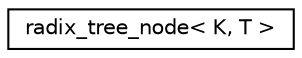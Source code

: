 digraph "Graphical Class Hierarchy"
{
  edge [fontname="Helvetica",fontsize="10",labelfontname="Helvetica",labelfontsize="10"];
  node [fontname="Helvetica",fontsize="10",shape=record];
  rankdir="LR";
  Node1 [label="radix_tree_node\< K, T \>",height=0.2,width=0.4,color="black", fillcolor="white", style="filled",URL="$classradix__tree__node.html"];
}
